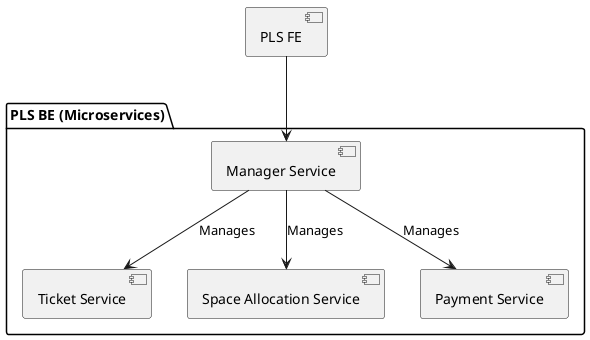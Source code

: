 @startuml High-level Architecture
!define COMPONENT component

package "PLS BE (Microservices)" {
  [Manager Service] as MS
  [Ticket Service] as TS
  [Space Allocation Service] as SAS
  [Payment Service] as PS
}

[PLS FE] --> [MS]

MS -down-> TS : Manages
MS -down-> SAS : Manages
MS -down-> PS : Manages

@enduml
